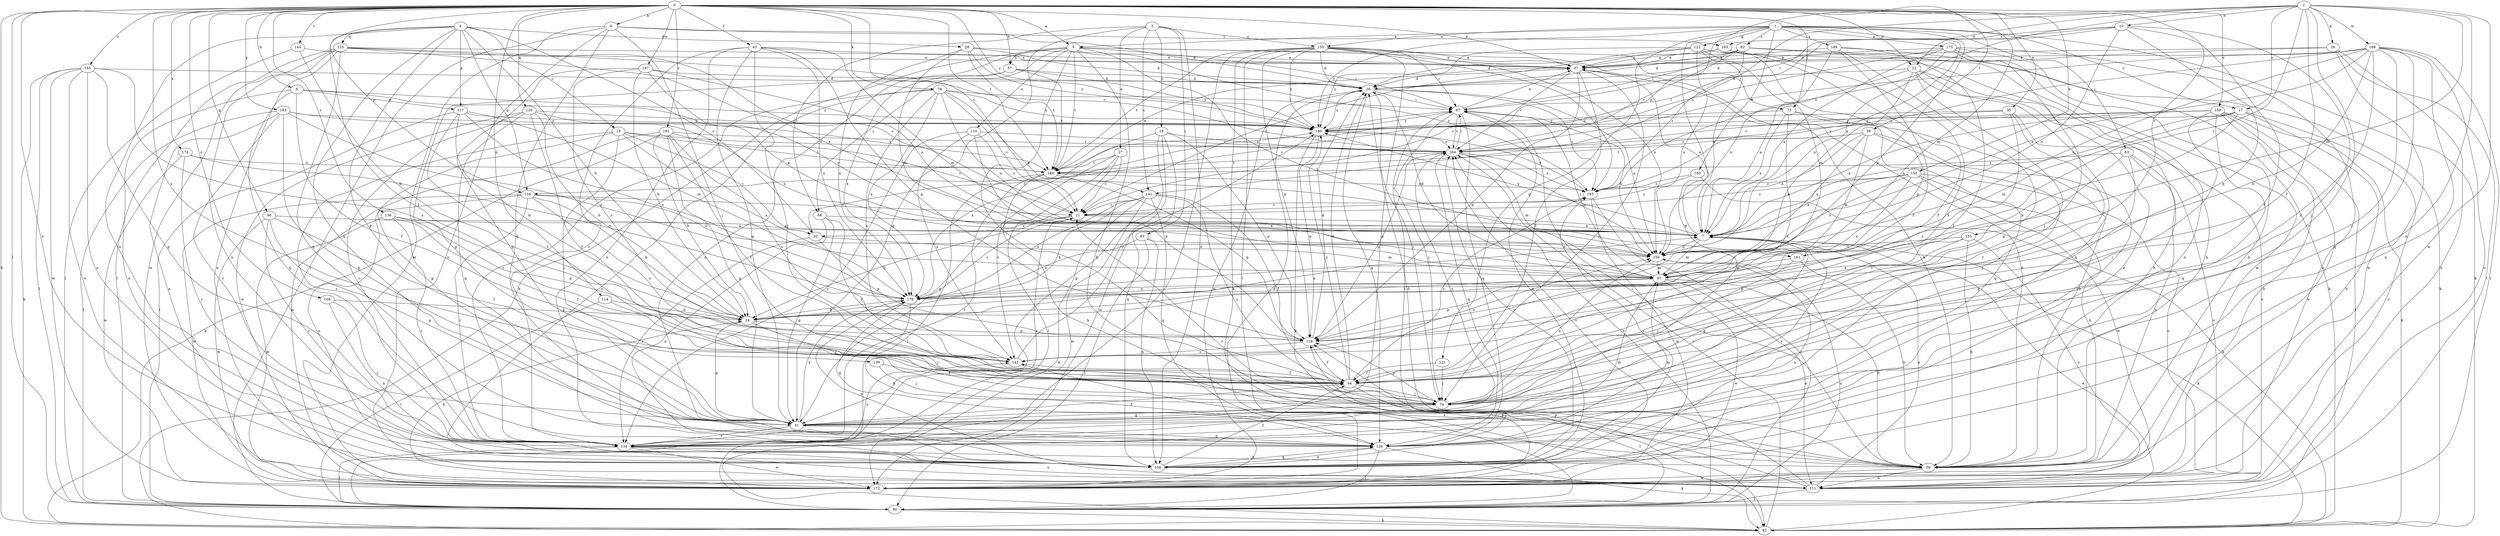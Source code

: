 strict digraph  {
0;
1;
2;
3;
4;
5;
7;
8;
9;
10;
14;
17;
18;
19;
20;
21;
22;
26;
27;
28;
29;
35;
37;
39;
43;
44;
46;
51;
57;
59;
62;
63;
65;
66;
67;
73;
74;
78;
82;
90;
97;
104;
109;
110;
111;
114;
116;
117;
118;
120;
121;
122;
123;
126;
133;
134;
136;
139;
141;
142;
144;
149;
150;
153;
155;
156;
159;
160;
161;
163;
164;
167;
169;
172;
174;
175;
178;
181;
183;
186;
189;
193;
0 -> 5  [label=a];
0 -> 8  [label=b];
0 -> 9  [label=b];
0 -> 22  [label=d];
0 -> 35  [label=e];
0 -> 37  [label=e];
0 -> 39  [label=f];
0 -> 43  [label=f];
0 -> 46  [label=g];
0 -> 57  [label=h];
0 -> 73  [label=j];
0 -> 78  [label=k];
0 -> 82  [label=k];
0 -> 90  [label=l];
0 -> 97  [label=m];
0 -> 104  [label=n];
0 -> 109  [label=o];
0 -> 114  [label=p];
0 -> 116  [label=p];
0 -> 120  [label=q];
0 -> 133  [label=r];
0 -> 136  [label=s];
0 -> 139  [label=s];
0 -> 141  [label=s];
0 -> 144  [label=t];
0 -> 149  [label=t];
0 -> 150  [label=u];
0 -> 153  [label=u];
0 -> 159  [label=v];
0 -> 167  [label=w];
0 -> 174  [label=x];
0 -> 181  [label=y];
0 -> 183  [label=y];
0 -> 186  [label=y];
1 -> 5  [label=a];
1 -> 7  [label=a];
1 -> 17  [label=c];
1 -> 51  [label=g];
1 -> 62  [label=i];
1 -> 63  [label=i];
1 -> 82  [label=k];
1 -> 121  [label=q];
1 -> 122  [label=q];
1 -> 155  [label=u];
1 -> 160  [label=v];
1 -> 175  [label=x];
1 -> 178  [label=x];
1 -> 186  [label=y];
1 -> 189  [label=z];
2 -> 10  [label=b];
2 -> 17  [label=c];
2 -> 22  [label=d];
2 -> 26  [label=d];
2 -> 44  [label=f];
2 -> 97  [label=m];
2 -> 104  [label=n];
2 -> 116  [label=p];
2 -> 134  [label=r];
2 -> 141  [label=s];
2 -> 161  [label=v];
2 -> 169  [label=w];
2 -> 172  [label=w];
2 -> 193  [label=z];
3 -> 18  [label=c];
3 -> 27  [label=d];
3 -> 51  [label=g];
3 -> 65  [label=i];
3 -> 66  [label=i];
3 -> 104  [label=n];
3 -> 141  [label=s];
3 -> 155  [label=u];
4 -> 14  [label=b];
4 -> 19  [label=c];
4 -> 20  [label=c];
4 -> 28  [label=d];
4 -> 44  [label=f];
4 -> 51  [label=g];
4 -> 104  [label=n];
4 -> 116  [label=p];
4 -> 117  [label=p];
4 -> 123  [label=q];
4 -> 126  [label=q];
5 -> 37  [label=e];
5 -> 57  [label=h];
5 -> 59  [label=h];
5 -> 66  [label=i];
5 -> 67  [label=i];
5 -> 73  [label=j];
5 -> 74  [label=j];
5 -> 82  [label=k];
5 -> 104  [label=n];
5 -> 110  [label=o];
5 -> 149  [label=t];
5 -> 161  [label=v];
5 -> 193  [label=z];
7 -> 37  [label=e];
7 -> 51  [label=g];
7 -> 82  [label=k];
7 -> 97  [label=m];
7 -> 134  [label=r];
7 -> 156  [label=u];
7 -> 186  [label=y];
8 -> 7  [label=a];
8 -> 44  [label=f];
8 -> 104  [label=n];
8 -> 117  [label=p];
8 -> 126  [label=q];
8 -> 186  [label=y];
9 -> 29  [label=d];
9 -> 74  [label=j];
9 -> 90  [label=l];
9 -> 111  [label=o];
9 -> 126  [label=q];
9 -> 163  [label=v];
9 -> 172  [label=w];
10 -> 44  [label=f];
10 -> 67  [label=i];
10 -> 74  [label=j];
10 -> 118  [label=p];
10 -> 149  [label=t];
10 -> 156  [label=u];
10 -> 163  [label=v];
14 -> 7  [label=a];
14 -> 51  [label=g];
14 -> 74  [label=j];
14 -> 118  [label=p];
17 -> 7  [label=a];
17 -> 14  [label=b];
17 -> 59  [label=h];
17 -> 97  [label=m];
17 -> 111  [label=o];
17 -> 186  [label=y];
18 -> 51  [label=g];
18 -> 104  [label=n];
18 -> 118  [label=p];
18 -> 164  [label=v];
18 -> 172  [label=w];
18 -> 178  [label=x];
19 -> 20  [label=c];
19 -> 51  [label=g];
19 -> 74  [label=j];
19 -> 134  [label=r];
19 -> 149  [label=t];
19 -> 164  [label=v];
19 -> 178  [label=x];
20 -> 97  [label=m];
20 -> 118  [label=p];
20 -> 134  [label=r];
20 -> 186  [label=y];
21 -> 7  [label=a];
21 -> 14  [label=b];
21 -> 20  [label=c];
21 -> 134  [label=r];
22 -> 7  [label=a];
22 -> 14  [label=b];
22 -> 29  [label=d];
22 -> 59  [label=h];
22 -> 104  [label=n];
22 -> 126  [label=q];
22 -> 134  [label=r];
26 -> 29  [label=d];
26 -> 37  [label=e];
26 -> 90  [label=l];
26 -> 111  [label=o];
26 -> 172  [label=w];
27 -> 21  [label=c];
27 -> 51  [label=g];
27 -> 90  [label=l];
27 -> 142  [label=s];
27 -> 149  [label=t];
28 -> 29  [label=d];
28 -> 37  [label=e];
28 -> 97  [label=m];
28 -> 149  [label=t];
28 -> 178  [label=x];
28 -> 186  [label=y];
29 -> 67  [label=i];
29 -> 74  [label=j];
29 -> 126  [label=q];
29 -> 156  [label=u];
29 -> 172  [label=w];
29 -> 186  [label=y];
29 -> 193  [label=z];
35 -> 74  [label=j];
35 -> 111  [label=o];
35 -> 142  [label=s];
35 -> 164  [label=v];
35 -> 186  [label=y];
37 -> 29  [label=d];
37 -> 44  [label=f];
37 -> 59  [label=h];
37 -> 74  [label=j];
37 -> 118  [label=p];
37 -> 164  [label=v];
39 -> 7  [label=a];
39 -> 74  [label=j];
39 -> 97  [label=m];
39 -> 134  [label=r];
39 -> 149  [label=t];
39 -> 156  [label=u];
39 -> 164  [label=v];
43 -> 37  [label=e];
43 -> 51  [label=g];
43 -> 74  [label=j];
43 -> 97  [label=m];
43 -> 104  [label=n];
43 -> 118  [label=p];
43 -> 134  [label=r];
43 -> 178  [label=x];
44 -> 29  [label=d];
44 -> 74  [label=j];
44 -> 90  [label=l];
44 -> 186  [label=y];
44 -> 193  [label=z];
46 -> 7  [label=a];
46 -> 44  [label=f];
46 -> 51  [label=g];
46 -> 134  [label=r];
46 -> 172  [label=w];
51 -> 44  [label=f];
51 -> 126  [label=q];
51 -> 134  [label=r];
51 -> 164  [label=v];
51 -> 178  [label=x];
57 -> 29  [label=d];
57 -> 51  [label=g];
57 -> 149  [label=t];
57 -> 178  [label=x];
57 -> 186  [label=y];
59 -> 21  [label=c];
59 -> 67  [label=i];
59 -> 111  [label=o];
59 -> 142  [label=s];
59 -> 172  [label=w];
62 -> 29  [label=d];
62 -> 37  [label=e];
62 -> 67  [label=i];
62 -> 82  [label=k];
62 -> 104  [label=n];
62 -> 164  [label=v];
62 -> 193  [label=z];
63 -> 44  [label=f];
63 -> 51  [label=g];
63 -> 59  [label=h];
63 -> 111  [label=o];
63 -> 149  [label=t];
65 -> 90  [label=l];
65 -> 104  [label=n];
65 -> 156  [label=u];
65 -> 178  [label=x];
66 -> 7  [label=a];
66 -> 44  [label=f];
66 -> 51  [label=g];
66 -> 104  [label=n];
67 -> 37  [label=e];
67 -> 74  [label=j];
67 -> 104  [label=n];
67 -> 126  [label=q];
67 -> 156  [label=u];
67 -> 164  [label=v];
67 -> 186  [label=y];
73 -> 7  [label=a];
73 -> 59  [label=h];
73 -> 126  [label=q];
73 -> 142  [label=s];
73 -> 186  [label=y];
74 -> 51  [label=g];
74 -> 118  [label=p];
74 -> 156  [label=u];
78 -> 7  [label=a];
78 -> 21  [label=c];
78 -> 67  [label=i];
78 -> 111  [label=o];
78 -> 134  [label=r];
78 -> 142  [label=s];
78 -> 156  [label=u];
78 -> 178  [label=x];
78 -> 186  [label=y];
82 -> 7  [label=a];
82 -> 164  [label=v];
90 -> 82  [label=k];
90 -> 156  [label=u];
90 -> 164  [label=v];
97 -> 29  [label=d];
97 -> 59  [label=h];
97 -> 67  [label=i];
97 -> 111  [label=o];
97 -> 118  [label=p];
97 -> 172  [label=w];
97 -> 178  [label=x];
104 -> 44  [label=f];
104 -> 67  [label=i];
104 -> 126  [label=q];
104 -> 164  [label=v];
104 -> 193  [label=z];
109 -> 14  [label=b];
109 -> 104  [label=n];
109 -> 134  [label=r];
110 -> 21  [label=c];
110 -> 118  [label=p];
110 -> 134  [label=r];
110 -> 142  [label=s];
110 -> 164  [label=v];
111 -> 7  [label=a];
111 -> 29  [label=d];
111 -> 90  [label=l];
111 -> 118  [label=p];
111 -> 178  [label=x];
114 -> 14  [label=b];
114 -> 74  [label=j];
114 -> 90  [label=l];
116 -> 14  [label=b];
116 -> 21  [label=c];
116 -> 104  [label=n];
116 -> 134  [label=r];
116 -> 142  [label=s];
116 -> 156  [label=u];
116 -> 172  [label=w];
117 -> 14  [label=b];
117 -> 44  [label=f];
117 -> 90  [label=l];
117 -> 97  [label=m];
117 -> 178  [label=x];
117 -> 186  [label=y];
118 -> 29  [label=d];
118 -> 44  [label=f];
118 -> 142  [label=s];
120 -> 14  [label=b];
120 -> 44  [label=f];
120 -> 126  [label=q];
120 -> 134  [label=r];
120 -> 156  [label=u];
120 -> 172  [label=w];
120 -> 186  [label=y];
121 -> 44  [label=f];
121 -> 74  [label=j];
122 -> 7  [label=a];
122 -> 21  [label=c];
122 -> 37  [label=e];
122 -> 44  [label=f];
122 -> 97  [label=m];
122 -> 118  [label=p];
122 -> 156  [label=u];
122 -> 186  [label=y];
123 -> 7  [label=a];
123 -> 21  [label=c];
123 -> 37  [label=e];
123 -> 90  [label=l];
123 -> 104  [label=n];
123 -> 111  [label=o];
123 -> 126  [label=q];
123 -> 164  [label=v];
123 -> 172  [label=w];
126 -> 82  [label=k];
126 -> 90  [label=l];
126 -> 97  [label=m];
126 -> 104  [label=n];
133 -> 59  [label=h];
133 -> 111  [label=o];
133 -> 118  [label=p];
133 -> 156  [label=u];
133 -> 178  [label=x];
134 -> 59  [label=h];
134 -> 90  [label=l];
134 -> 97  [label=m];
134 -> 111  [label=o];
134 -> 142  [label=s];
134 -> 172  [label=w];
136 -> 7  [label=a];
136 -> 44  [label=f];
136 -> 118  [label=p];
136 -> 134  [label=r];
136 -> 172  [label=w];
139 -> 44  [label=f];
139 -> 74  [label=j];
141 -> 14  [label=b];
141 -> 21  [label=c];
141 -> 44  [label=f];
141 -> 74  [label=j];
141 -> 82  [label=k];
141 -> 126  [label=q];
141 -> 172  [label=w];
141 -> 178  [label=x];
142 -> 44  [label=f];
142 -> 156  [label=u];
142 -> 186  [label=y];
144 -> 14  [label=b];
144 -> 37  [label=e];
144 -> 90  [label=l];
149 -> 37  [label=e];
149 -> 59  [label=h];
149 -> 90  [label=l];
149 -> 118  [label=p];
149 -> 134  [label=r];
149 -> 193  [label=z];
150 -> 7  [label=a];
150 -> 21  [label=c];
150 -> 59  [label=h];
150 -> 111  [label=o];
150 -> 156  [label=u];
150 -> 172  [label=w];
150 -> 178  [label=x];
150 -> 193  [label=z];
153 -> 29  [label=d];
153 -> 51  [label=g];
153 -> 82  [label=k];
153 -> 90  [label=l];
153 -> 104  [label=n];
153 -> 111  [label=o];
153 -> 142  [label=s];
153 -> 172  [label=w];
155 -> 29  [label=d];
155 -> 37  [label=e];
155 -> 51  [label=g];
155 -> 59  [label=h];
155 -> 67  [label=i];
155 -> 82  [label=k];
155 -> 90  [label=l];
155 -> 118  [label=p];
155 -> 134  [label=r];
155 -> 149  [label=t];
155 -> 156  [label=u];
155 -> 186  [label=y];
155 -> 193  [label=z];
156 -> 97  [label=m];
156 -> 104  [label=n];
159 -> 7  [label=a];
159 -> 59  [label=h];
159 -> 74  [label=j];
159 -> 82  [label=k];
159 -> 90  [label=l];
159 -> 126  [label=q];
159 -> 164  [label=v];
159 -> 172  [label=w];
159 -> 186  [label=y];
160 -> 21  [label=c];
160 -> 82  [label=k];
160 -> 193  [label=z];
161 -> 59  [label=h];
161 -> 74  [label=j];
161 -> 97  [label=m];
163 -> 29  [label=d];
163 -> 37  [label=e];
163 -> 44  [label=f];
163 -> 59  [label=h];
164 -> 67  [label=i];
164 -> 97  [label=m];
164 -> 118  [label=p];
164 -> 126  [label=q];
164 -> 149  [label=t];
164 -> 156  [label=u];
164 -> 193  [label=z];
167 -> 7  [label=a];
167 -> 14  [label=b];
167 -> 29  [label=d];
167 -> 51  [label=g];
167 -> 142  [label=s];
167 -> 156  [label=u];
169 -> 7  [label=a];
169 -> 14  [label=b];
169 -> 37  [label=e];
169 -> 44  [label=f];
169 -> 74  [label=j];
169 -> 90  [label=l];
169 -> 104  [label=n];
169 -> 111  [label=o];
169 -> 126  [label=q];
169 -> 156  [label=u];
169 -> 164  [label=v];
169 -> 193  [label=z];
172 -> 14  [label=b];
172 -> 29  [label=d];
172 -> 118  [label=p];
172 -> 164  [label=v];
174 -> 134  [label=r];
174 -> 149  [label=t];
174 -> 172  [label=w];
174 -> 178  [label=x];
175 -> 7  [label=a];
175 -> 21  [label=c];
175 -> 37  [label=e];
175 -> 59  [label=h];
175 -> 74  [label=j];
175 -> 111  [label=o];
175 -> 156  [label=u];
175 -> 172  [label=w];
178 -> 14  [label=b];
178 -> 21  [label=c];
178 -> 59  [label=h];
178 -> 126  [label=q];
181 -> 14  [label=b];
181 -> 21  [label=c];
181 -> 44  [label=f];
181 -> 51  [label=g];
181 -> 82  [label=k];
181 -> 142  [label=s];
181 -> 164  [label=v];
181 -> 172  [label=w];
183 -> 51  [label=g];
183 -> 90  [label=l];
183 -> 104  [label=n];
183 -> 134  [label=r];
183 -> 149  [label=t];
183 -> 178  [label=x];
183 -> 186  [label=y];
186 -> 67  [label=i];
186 -> 82  [label=k];
186 -> 118  [label=p];
186 -> 164  [label=v];
189 -> 37  [label=e];
189 -> 44  [label=f];
189 -> 51  [label=g];
189 -> 74  [label=j];
189 -> 82  [label=k];
189 -> 156  [label=u];
193 -> 21  [label=c];
193 -> 90  [label=l];
193 -> 172  [label=w];
193 -> 186  [label=y];
}
